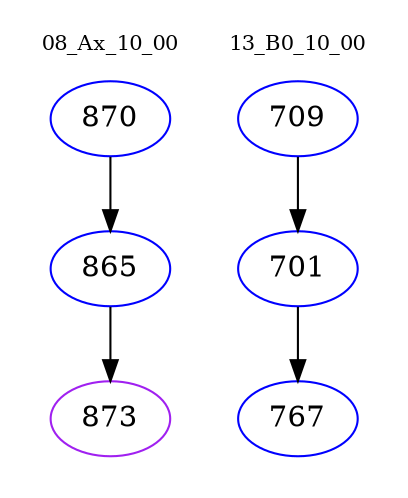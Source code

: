 digraph{
subgraph cluster_0 {
color = white
label = "08_Ax_10_00";
fontsize=10;
T0_870 [label="870", color="blue"]
T0_870 -> T0_865 [color="black"]
T0_865 [label="865", color="blue"]
T0_865 -> T0_873 [color="black"]
T0_873 [label="873", color="purple"]
}
subgraph cluster_1 {
color = white
label = "13_B0_10_00";
fontsize=10;
T1_709 [label="709", color="blue"]
T1_709 -> T1_701 [color="black"]
T1_701 [label="701", color="blue"]
T1_701 -> T1_767 [color="black"]
T1_767 [label="767", color="blue"]
}
}
